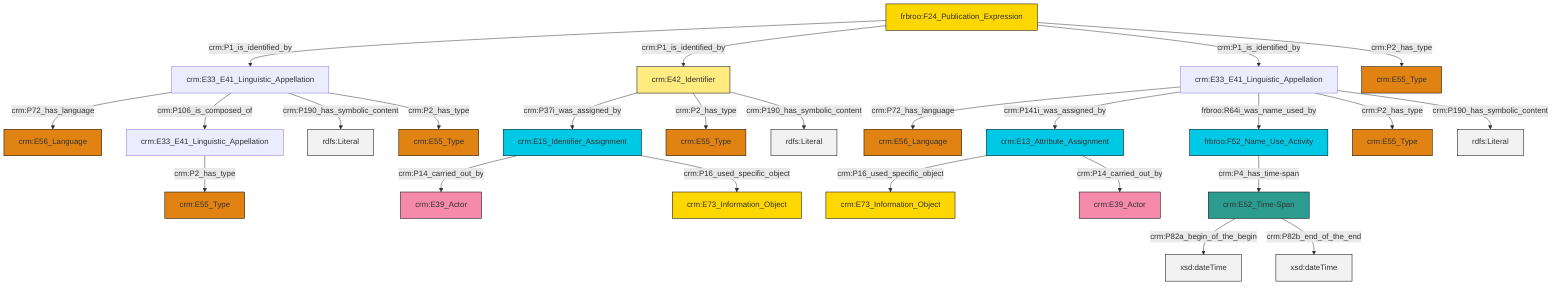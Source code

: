 graph TD
classDef Literal fill:#f2f2f2,stroke:#000000;
classDef CRM_Entity fill:#FFFFFF,stroke:#000000;
classDef Temporal_Entity fill:#00C9E6, stroke:#000000;
classDef Type fill:#E18312, stroke:#000000;
classDef Time-Span fill:#2C9C91, stroke:#000000;
classDef Appellation fill:#FFEB7F, stroke:#000000;
classDef Place fill:#008836, stroke:#000000;
classDef Persistent_Item fill:#B266B2, stroke:#000000;
classDef Conceptual_Object fill:#FFD700, stroke:#000000;
classDef Physical_Thing fill:#D2B48C, stroke:#000000;
classDef Actor fill:#f58aad, stroke:#000000;
classDef PC_Classes fill:#4ce600, stroke:#000000;
classDef Multi fill:#cccccc,stroke:#000000;

4["crm:E33_E41_Linguistic_Appellation"]:::Default -->|crm:P2_has_type| 2["crm:E55_Type"]:::Type
5["frbroo:F52_Name_Use_Activity"]:::Temporal_Entity -->|crm:P4_has_time-span| 6["crm:E52_Time-Span"]:::Time-Span
9["frbroo:F24_Publication_Expression"]:::Conceptual_Object -->|crm:P1_is_identified_by| 10["crm:E33_E41_Linguistic_Appellation"]:::Default
9["frbroo:F24_Publication_Expression"]:::Conceptual_Object -->|crm:P1_is_identified_by| 11["crm:E42_Identifier"]:::Appellation
10["crm:E33_E41_Linguistic_Appellation"]:::Default -->|crm:P72_has_language| 12["crm:E56_Language"]:::Type
16["crm:E33_E41_Linguistic_Appellation"]:::Default -->|crm:P72_has_language| 17["crm:E56_Language"]:::Type
10["crm:E33_E41_Linguistic_Appellation"]:::Default -->|crm:P106_is_composed_of| 4["crm:E33_E41_Linguistic_Appellation"]:::Default
9["frbroo:F24_Publication_Expression"]:::Conceptual_Object -->|crm:P1_is_identified_by| 16["crm:E33_E41_Linguistic_Appellation"]:::Default
10["crm:E33_E41_Linguistic_Appellation"]:::Default -->|crm:P190_has_symbolic_content| 19[rdfs:Literal]:::Literal
11["crm:E42_Identifier"]:::Appellation -->|crm:P37i_was_assigned_by| 21["crm:E15_Identifier_Assignment"]:::Temporal_Entity
16["crm:E33_E41_Linguistic_Appellation"]:::Default -->|crm:P141i_was_assigned_by| 22["crm:E13_Attribute_Assignment"]:::Temporal_Entity
21["crm:E15_Identifier_Assignment"]:::Temporal_Entity -->|crm:P14_carried_out_by| 23["crm:E39_Actor"]:::Actor
6["crm:E52_Time-Span"]:::Time-Span -->|crm:P82a_begin_of_the_begin| 25[xsd:dateTime]:::Literal
9["frbroo:F24_Publication_Expression"]:::Conceptual_Object -->|crm:P2_has_type| 26["crm:E55_Type"]:::Type
6["crm:E52_Time-Span"]:::Time-Span -->|crm:P82b_end_of_the_end| 27[xsd:dateTime]:::Literal
16["crm:E33_E41_Linguistic_Appellation"]:::Default -->|frbroo:R64i_was_name_used_by| 5["frbroo:F52_Name_Use_Activity"]:::Temporal_Entity
11["crm:E42_Identifier"]:::Appellation -->|crm:P2_has_type| 30["crm:E55_Type"]:::Type
10["crm:E33_E41_Linguistic_Appellation"]:::Default -->|crm:P2_has_type| 7["crm:E55_Type"]:::Type
21["crm:E15_Identifier_Assignment"]:::Temporal_Entity -->|crm:P16_used_specific_object| 13["crm:E73_Information_Object"]:::Conceptual_Object
22["crm:E13_Attribute_Assignment"]:::Temporal_Entity -->|crm:P16_used_specific_object| 37["crm:E73_Information_Object"]:::Conceptual_Object
16["crm:E33_E41_Linguistic_Appellation"]:::Default -->|crm:P2_has_type| 39["crm:E55_Type"]:::Type
16["crm:E33_E41_Linguistic_Appellation"]:::Default -->|crm:P190_has_symbolic_content| 41[rdfs:Literal]:::Literal
22["crm:E13_Attribute_Assignment"]:::Temporal_Entity -->|crm:P14_carried_out_by| 0["crm:E39_Actor"]:::Actor
11["crm:E42_Identifier"]:::Appellation -->|crm:P190_has_symbolic_content| 44[rdfs:Literal]:::Literal